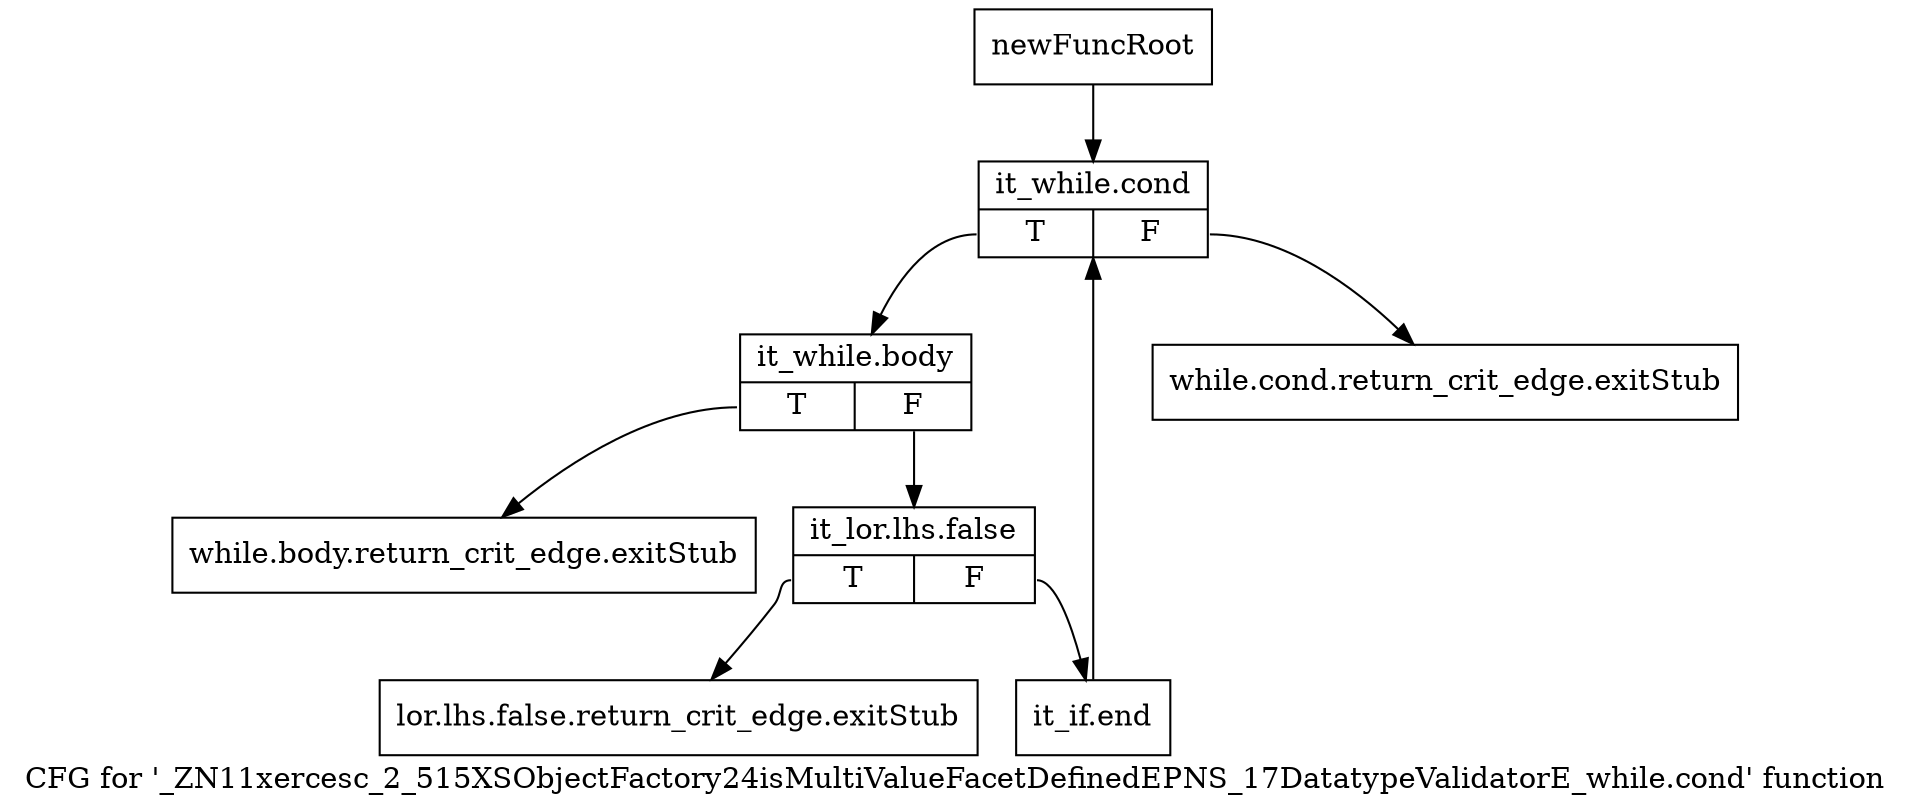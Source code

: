 digraph "CFG for '_ZN11xercesc_2_515XSObjectFactory24isMultiValueFacetDefinedEPNS_17DatatypeValidatorE_while.cond' function" {
	label="CFG for '_ZN11xercesc_2_515XSObjectFactory24isMultiValueFacetDefinedEPNS_17DatatypeValidatorE_while.cond' function";

	Node0x9c1d920 [shape=record,label="{newFuncRoot}"];
	Node0x9c1d920 -> Node0x9c1de80;
	Node0x9c1d970 [shape=record,label="{while.cond.return_crit_edge.exitStub}"];
	Node0x9c1d9c0 [shape=record,label="{while.body.return_crit_edge.exitStub}"];
	Node0x9c1de30 [shape=record,label="{lor.lhs.false.return_crit_edge.exitStub}"];
	Node0x9c1de80 [shape=record,label="{it_while.cond|{<s0>T|<s1>F}}"];
	Node0x9c1de80:s0 -> Node0x9c1ded0;
	Node0x9c1de80:s1 -> Node0x9c1d970;
	Node0x9c1ded0 [shape=record,label="{it_while.body|{<s0>T|<s1>F}}"];
	Node0x9c1ded0:s0 -> Node0x9c1d9c0;
	Node0x9c1ded0:s1 -> Node0x9c1df20;
	Node0x9c1df20 [shape=record,label="{it_lor.lhs.false|{<s0>T|<s1>F}}"];
	Node0x9c1df20:s0 -> Node0x9c1de30;
	Node0x9c1df20:s1 -> Node0x9c1df70;
	Node0x9c1df70 [shape=record,label="{it_if.end}"];
	Node0x9c1df70 -> Node0x9c1de80;
}
